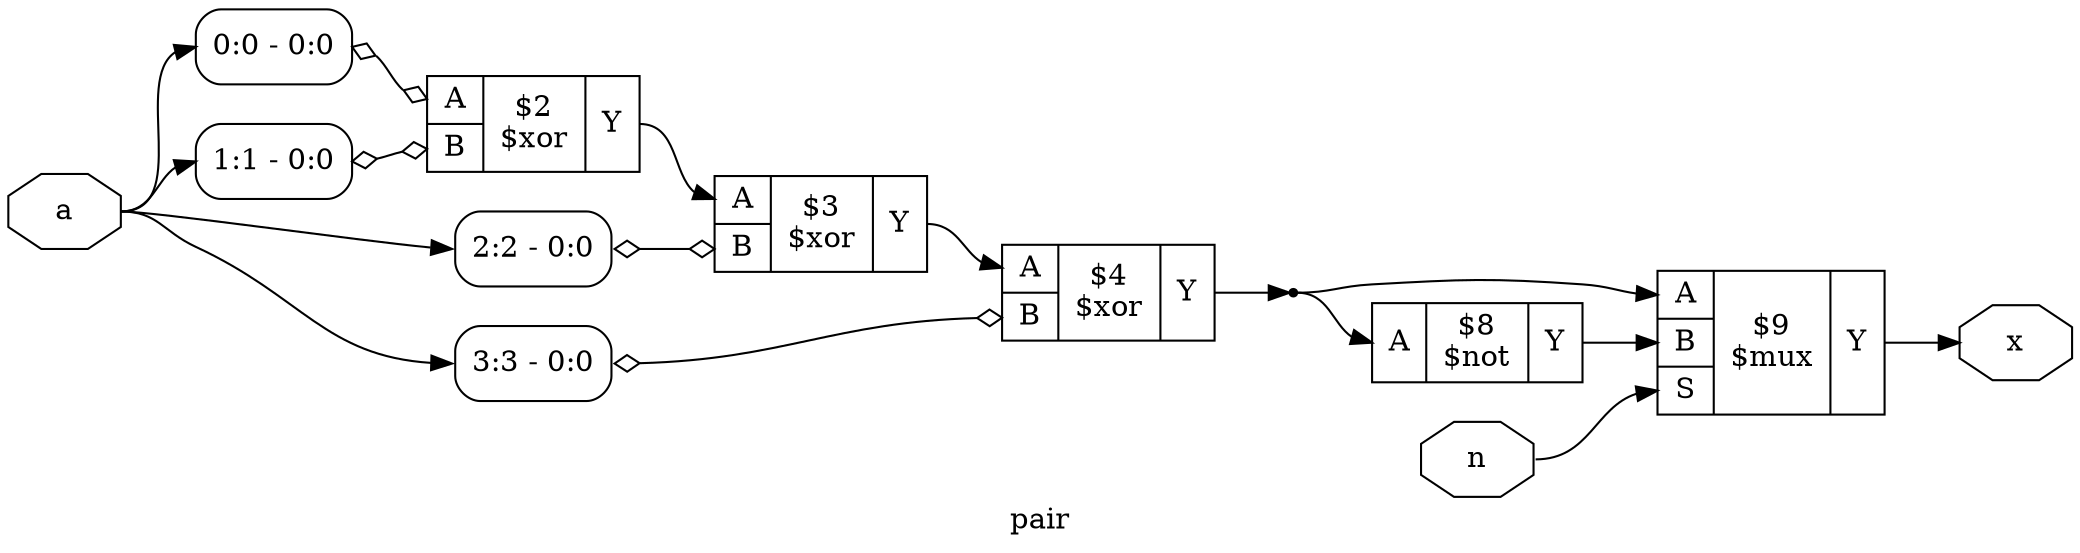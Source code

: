 digraph "pair" {
label="pair";
rankdir="LR";
remincross=true;
n5 [ shape=octagon, label="a", color="black", fontcolor="black"];
n6 [ shape=octagon, label="n", color="black", fontcolor="black"];
n7 [ shape=octagon, label="x", color="black", fontcolor="black"];
c10 [ shape=record, label="{{<p8> A}|$8\n$not|{<p9> Y}}",  ];
c13 [ shape=record, label="{{<p8> A|<p11> B|<p12> S}|$9\n$mux|{<p9> Y}}",  ];
c14 [ shape=record, label="{{<p8> A|<p11> B}|$2\n$xor|{<p9> Y}}",  ];
x0 [ shape=record, style=rounded, label="<s0> 0:0 - 0:0 ", color="black", fontcolor="black" ];
x0:e -> c14:p8:w [arrowhead=odiamond, arrowtail=odiamond, dir=both, color="black", fontcolor="black", label=""];
x1 [ shape=record, style=rounded, label="<s0> 1:1 - 0:0 ", color="black", fontcolor="black" ];
x1:e -> c14:p11:w [arrowhead=odiamond, arrowtail=odiamond, dir=both, color="black", fontcolor="black", label=""];
c15 [ shape=record, label="{{<p8> A|<p11> B}|$3\n$xor|{<p9> Y}}",  ];
x2 [ shape=record, style=rounded, label="<s0> 2:2 - 0:0 ", color="black", fontcolor="black" ];
x2:e -> c15:p11:w [arrowhead=odiamond, arrowtail=odiamond, dir=both, color="black", fontcolor="black", label=""];
c16 [ shape=record, label="{{<p8> A|<p11> B}|$4\n$xor|{<p9> Y}}",  ];
x3 [ shape=record, style=rounded, label="<s0> 3:3 - 0:0 ", color="black", fontcolor="black" ];
x3:e -> c16:p11:w [arrowhead=odiamond, arrowtail=odiamond, dir=both, color="black", fontcolor="black", label=""];
c10:p9:e -> c13:p11:w [color="black", fontcolor="black", label=""];
c14:p9:e -> c15:p8:w [color="black", fontcolor="black", label=""];
c15:p9:e -> c16:p8:w [color="black", fontcolor="black", label=""];
n4 [ shape=point ];
c16:p9:e -> n4:w [color="black", fontcolor="black", label=""];
n4:e -> c10:p8:w [color="black", fontcolor="black", label=""];
n4:e -> c13:p8:w [color="black", fontcolor="black", label=""];
n5:e -> x0:s0:w [color="black", fontcolor="black", label=""];
n5:e -> x1:s0:w [color="black", fontcolor="black", label=""];
n5:e -> x2:s0:w [color="black", fontcolor="black", label=""];
n5:e -> x3:s0:w [color="black", fontcolor="black", label=""];
n6:e -> c13:p12:w [color="black", fontcolor="black", label=""];
c13:p9:e -> n7:w [color="black", fontcolor="black", label=""];
}
